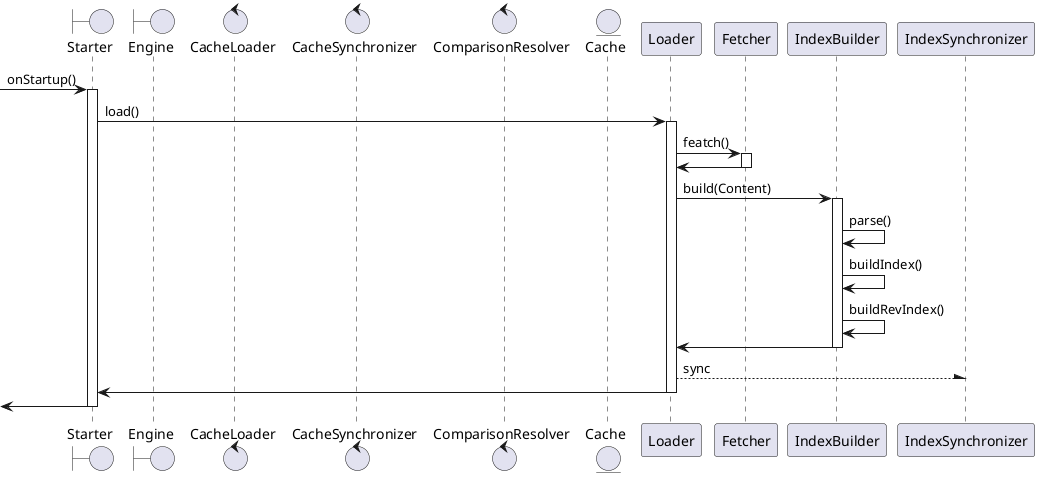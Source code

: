 @startuml


boundary Starter
boundary Engine
control CacheLoader
control CacheSynchronizer
control ComparisonResolver
entity Cache

[-> Starter : onStartup()
activate Starter

Starter -> Loader : load()
activate Loader

Loader -> Fetcher : featch()
activate Fetcher

Fetcher -> Loader
deactivate Fetcher

Loader -> IndexBuilder : build(Content)
activate IndexBuilder

IndexBuilder -> IndexBuilder : parse()
IndexBuilder -> IndexBuilder : buildIndex()
IndexBuilder -> IndexBuilder : buildRevIndex()
IndexBuilder -> Loader
deactivate IndexBuilder

Loader --\ IndexSynchronizer : sync
Loader -> Starter
deactivate Loader

[<- Starter
deactivate Starter

@enduml